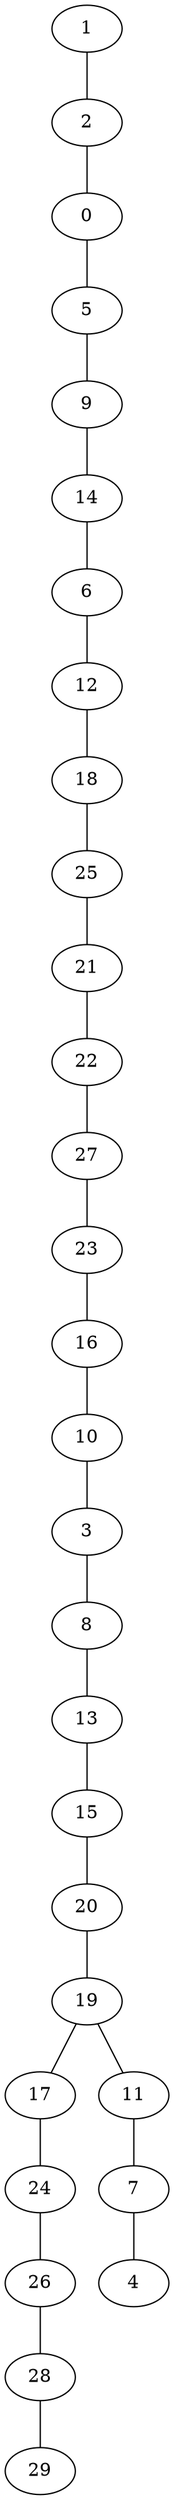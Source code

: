 strict graph G {
1;
2;
0;
5;
9;
14;
6;
12;
18;
25;
21;
22;
27;
23;
16;
10;
3;
8;
13;
15;
20;
19;
17;
24;
26;
28;
29;
11;
7;
4;
6 -- 12;
11 -- 7;
13 -- 15;
10 -- 3;
17 -- 24;
16 -- 10;
15 -- 20;
27 -- 23;
22 -- 27;
23 -- 16;
2 -- 0;
14 -- 6;
25 -- 21;
8 -- 13;
26 -- 28;
3 -- 8;
1 -- 2;
9 -- 14;
12 -- 18;
5 -- 9;
19 -- 17;
7 -- 4;
28 -- 29;
0 -- 5;
19 -- 11;
20 -- 19;
24 -- 26;
18 -- 25;
21 -- 22;
}
